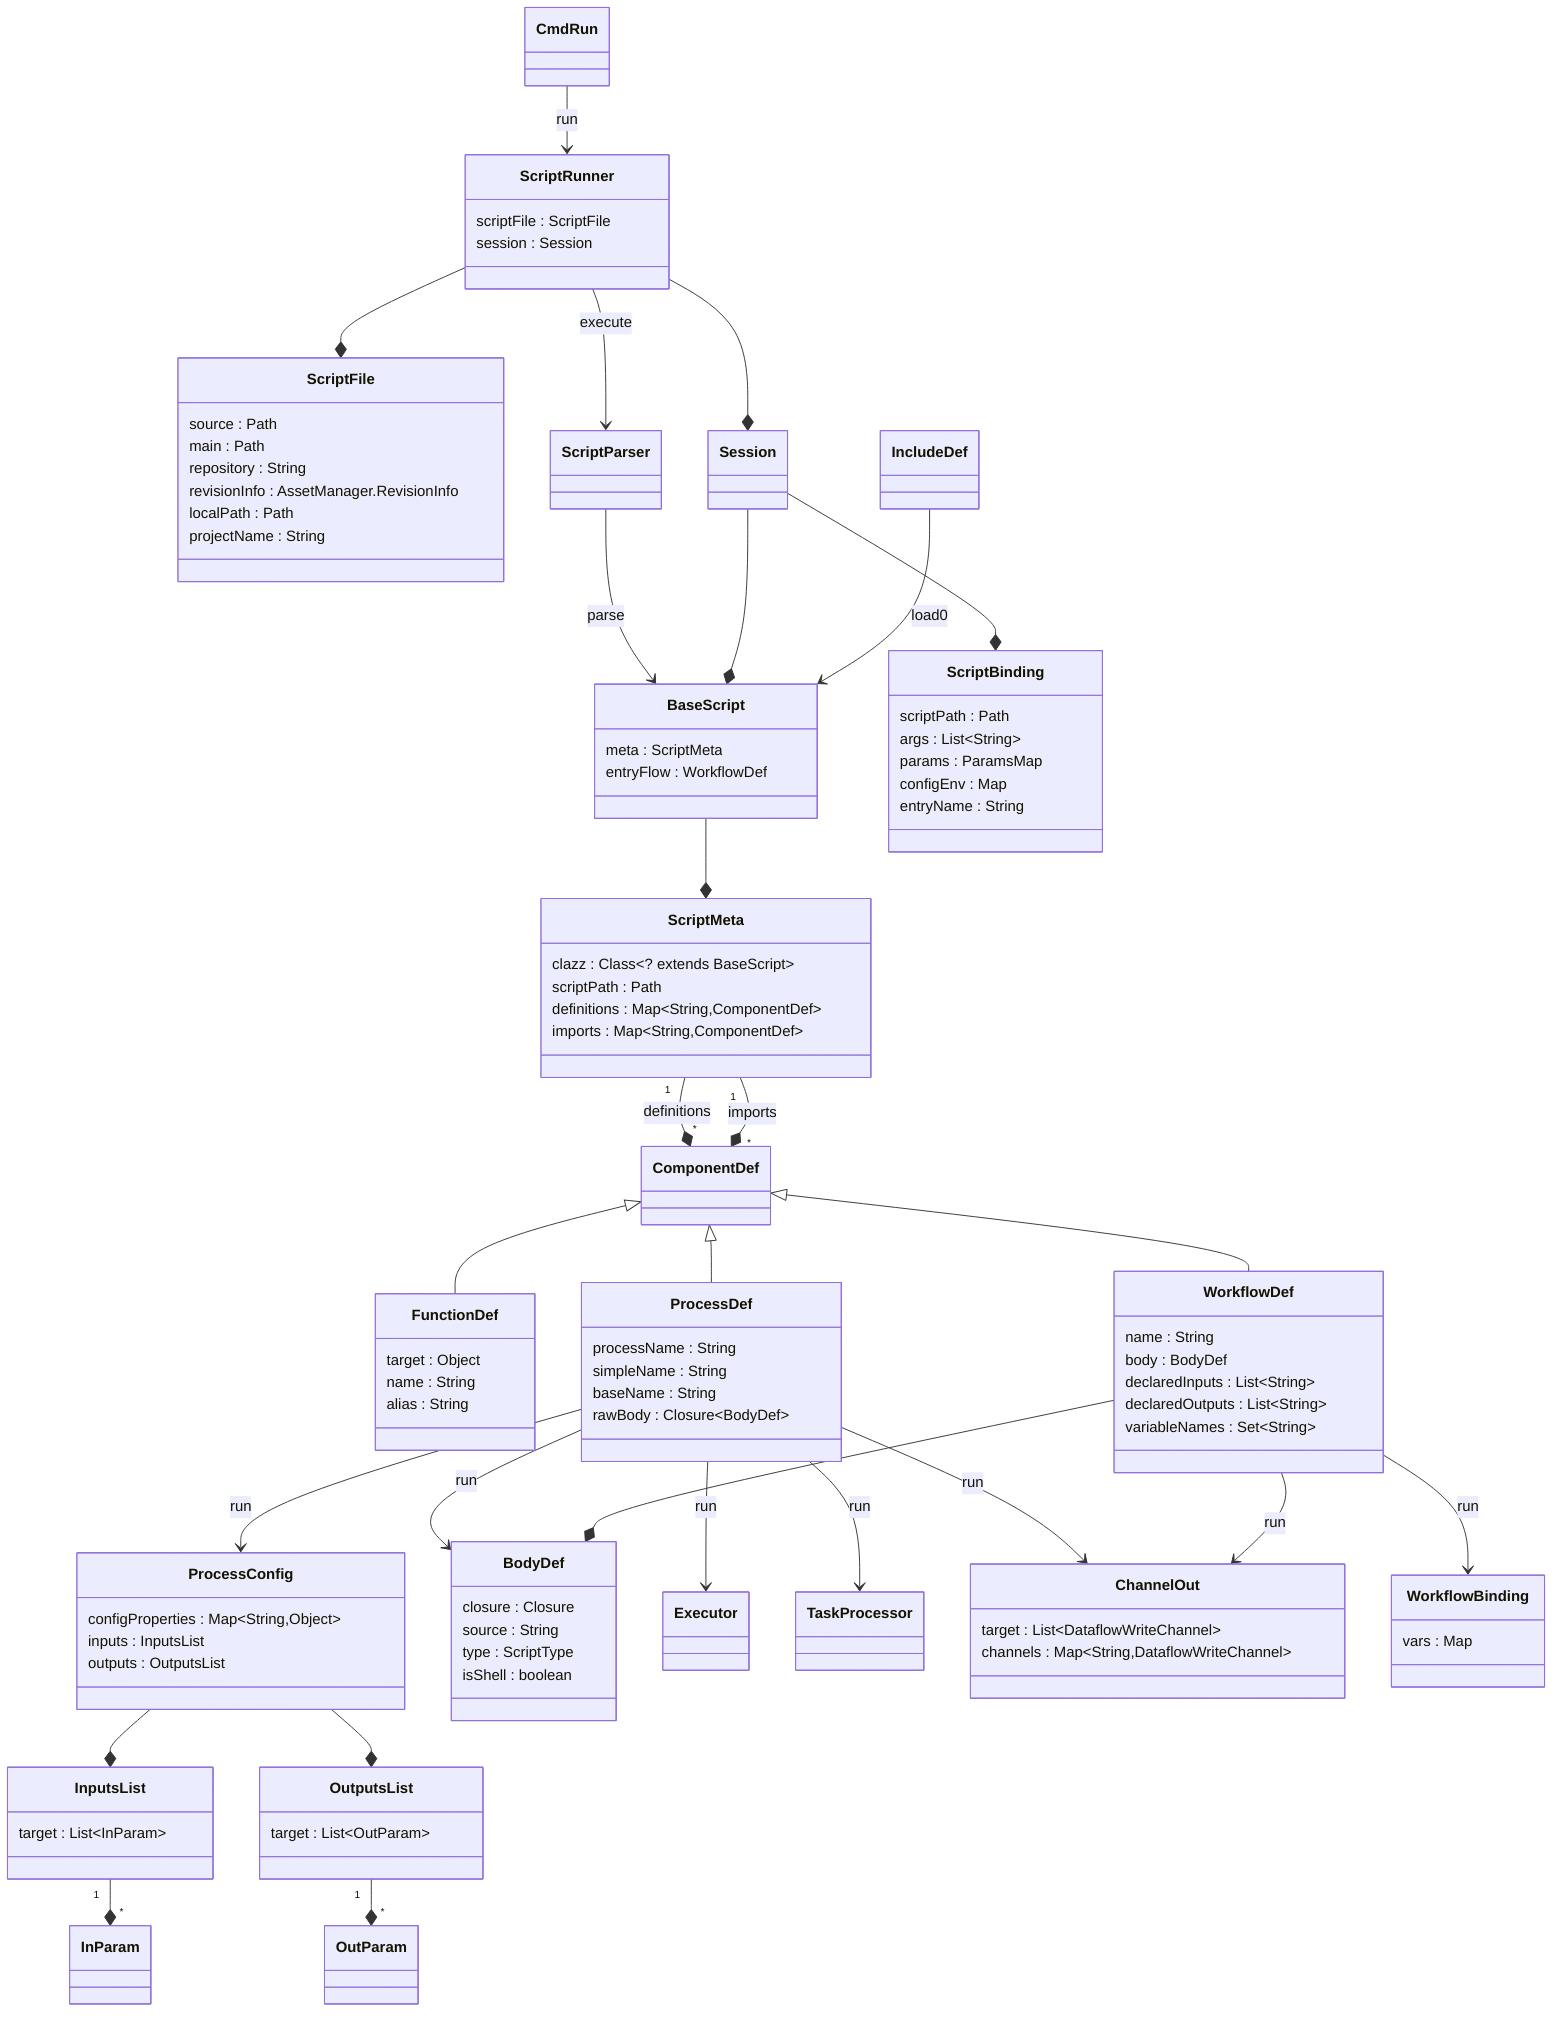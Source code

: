 classDiagram
    %%
    %% nextflow.script
    %%
    CmdRun --> ScriptRunner : run

    class ScriptRunner {
        scriptFile : ScriptFile
        session : Session
    }
    ScriptRunner --* ScriptFile
    ScriptRunner --* Session
    ScriptRunner --> ScriptParser : execute
    ScriptParser --> BaseScript : parse

    class ScriptFile {
        source : Path
        main : Path
        repository : String
        revisionInfo : AssetManager.RevisionInfo
        localPath : Path
        projectName : String
    }

    Session --* BaseScript
    Session --* ScriptBinding

    class ScriptBinding {
        scriptPath : Path
        args : List~String~
        params : ParamsMap
        configEnv : Map
        entryName : String
    }

    IncludeDef --> BaseScript : load0

    class BaseScript {
        meta : ScriptMeta
        entryFlow : WorkflowDef
    }
    BaseScript --* ScriptMeta
    %% BaseScript --> ProcessDef : process
    %% BaseScript --> WorkflowDef : workflow

    class ScriptMeta {
        clazz : Class~? extends BaseScript~
        scriptPath : Path
        definitions : Map~String,ComponentDef~
        imports : Map~String,ComponentDef~
    }
    ScriptMeta "1" --* "*" ComponentDef : definitions
    ScriptMeta "1" --* "*" ComponentDef : imports

    ComponentDef <|-- FunctionDef
    ComponentDef <|-- ProcessDef
    ComponentDef <|-- WorkflowDef

    class FunctionDef {
        target : Object
        name : String
        alias : String
    }

    class ProcessDef {
        processName : String
        simpleName : String
        baseName : String
        rawBody : Closure~BodyDef~
    }
    ProcessDef --> ProcessConfig : run
    ProcessDef --> BodyDef : run
    ProcessDef --> Executor : run
    ProcessDef --> TaskProcessor : run
    ProcessDef --> ChannelOut : run

    class WorkflowDef {
        name : String
        body : BodyDef
        declaredInputs : List~String~
        declaredOutputs : List~String~
        variableNames : Set~String~
    }
    WorkflowDef --* BodyDef
    WorkflowDef --> WorkflowBinding : run
    WorkflowDef --> ChannelOut : run

    class ProcessConfig {
        configProperties : Map~String,Object~
        inputs : InputsList
        outputs : OutputsList
    }
    ProcessConfig --* InputsList
    ProcessConfig --* OutputsList

    class BodyDef {
        closure : Closure
        source : String
        type : ScriptType
        isShell : boolean
    }

    class ChannelOut {
        target : List~DataflowWriteChannel~
        channels : Map~String,DataflowWriteChannel~
    }

    class WorkflowBinding {
        vars : Map
    }

    class InputsList {
        target : List~InParam~
    }
    InputsList "1" --* "*" InParam

    class OutputsList {
        target : List~OutParam~
    }
    OutputsList "1" --* "*" OutParam

    %% InParam <|-- BaseInParam
    %% BaseInParam <|-- EachInParam
    %% BaseInParam <|-- EnvInParam
    %% BaseInParam <|-- FileInParam
    %% BaseInParam <|-- StdInParam
    %% BaseInParam <|-- TupleInParam
    %% BaseInParam <|-- ValueInParam

    %% OutParam <|-- BaseOutParam
    %% BaseOutParam <|-- EachOutParam
    %% BaseOutParam <|-- EnvOutParam
    %% BaseOutParam <|-- FileOutParam
    %% BaseOutParam <|-- StdOutParam
    %% BaseOutParam <|-- TupleOutParam
    %% BaseOutParam <|-- ValueOutParam